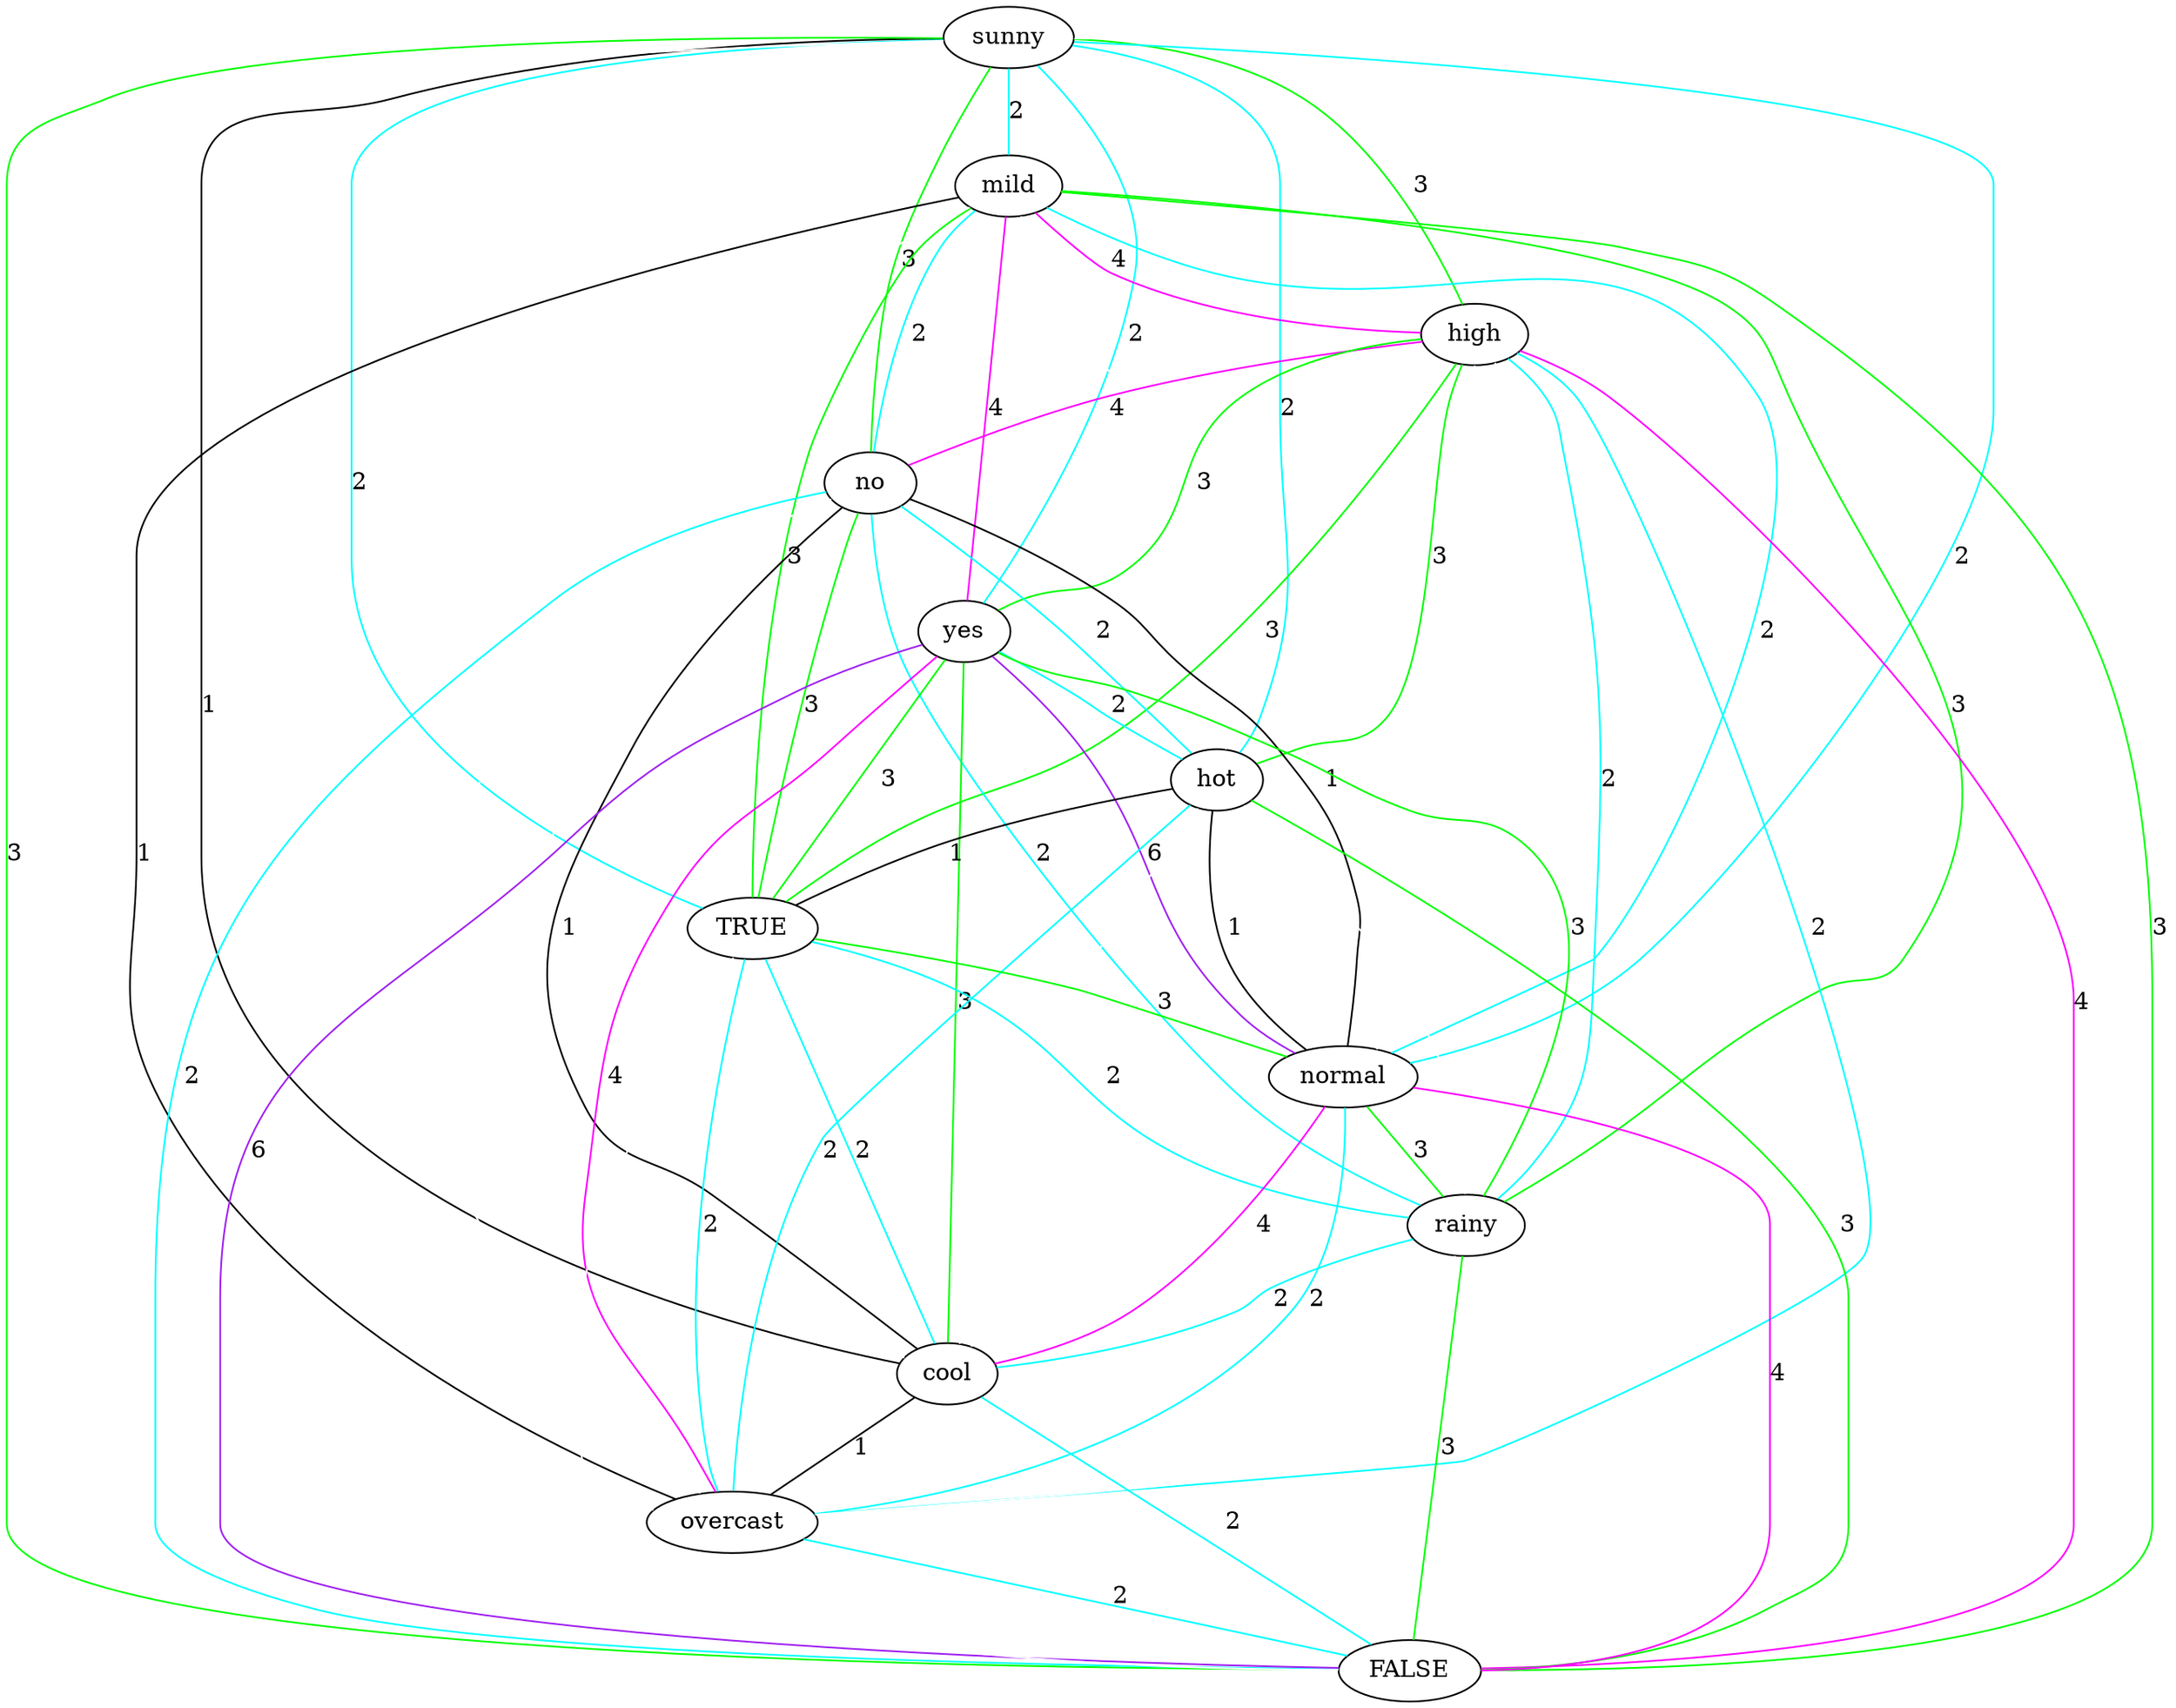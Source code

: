 strict graph "" {
sunny;
mild;
high;
no;
yes;
hot;
TRUE;
normal;
rainy;
cool;
overcast;
FALSE;
sunny -- hot  [color=cyan, label=2];
sunny -- FALSE  [color=green, label=3];
sunny -- TRUE  [color=cyan, label=2];
sunny -- normal  [color=cyan, label=2];
sunny -- rainy  [color=white];
sunny -- cool  [color=black, label=1];
sunny -- mild  [color=cyan, label=2];
sunny -- overcast  [color=white];
sunny -- high  [color=green, label=3];
sunny -- no  [color=green, label=3];
sunny -- yes  [color=cyan, label=2];
mild -- hot  [color=white];
mild -- FALSE  [color=green, label=3];
mild -- TRUE  [color=green, label=3];
mild -- normal  [color=cyan, label=2];
mild -- cool  [color=white];
mild -- rainy  [color=green, label=3];
mild -- overcast  [color=black, label=1];
mild -- high  [color=magenta, label=4];
mild -- no  [color=cyan, label=2];
mild -- yes  [color=magenta, label=4];
high -- hot  [color=green, label=3];
high -- FALSE  [color=magenta, label=4];
high -- TRUE  [color=green, label=3];
high -- normal  [color=white];
high -- rainy  [color=cyan, label=2];
high -- cool  [color=white];
high -- overcast  [color=cyan, label=2];
high -- no  [color=magenta, label=4];
high -- yes  [color=green, label=3];
no -- hot  [color=cyan, label=2];
no -- FALSE  [color=cyan, label=2];
no -- TRUE  [color=green, label=3];
no -- normal  [color=black, label=1];
no -- cool  [color=black, label=1];
no -- rainy  [color=cyan, label=2];
no -- overcast  [color=white];
no -- yes  [color=white];
yes -- hot  [color=cyan, label=2];
yes -- TRUE  [color=green, label=3];
yes -- normal  [color=purple, label=6];
yes -- cool  [color=green, label=3];
yes -- rainy  [color=green, label=3];
yes -- overcast  [color=magenta, label=4];
yes -- FALSE  [color=purple, label=6];
hot -- FALSE  [color=green, label=3];
hot -- TRUE  [color=black, label=1];
hot -- normal  [color=black, label=1];
hot -- cool  [color=white];
hot -- rainy  [color=white];
hot -- overcast  [color=cyan, label=2];
TRUE -- FALSE  [color=white];
TRUE -- normal  [color=green, label=3];
TRUE -- cool  [color=cyan, label=2];
TRUE -- rainy  [color=cyan, label=2];
TRUE -- overcast  [color=cyan, label=2];
normal -- FALSE  [color=magenta, label=4];
normal -- cool  [color=magenta, label=4];
normal -- rainy  [color=green, label=3];
normal -- overcast  [color=cyan, label=2];
rainy -- FALSE  [color=green, label=3];
rainy -- cool  [color=cyan, label=2];
rainy -- overcast  [color=white];
cool -- FALSE  [color=cyan, label=2];
cool -- overcast  [color=black, label=1];
overcast -- FALSE  [color=cyan, label=2];
}
